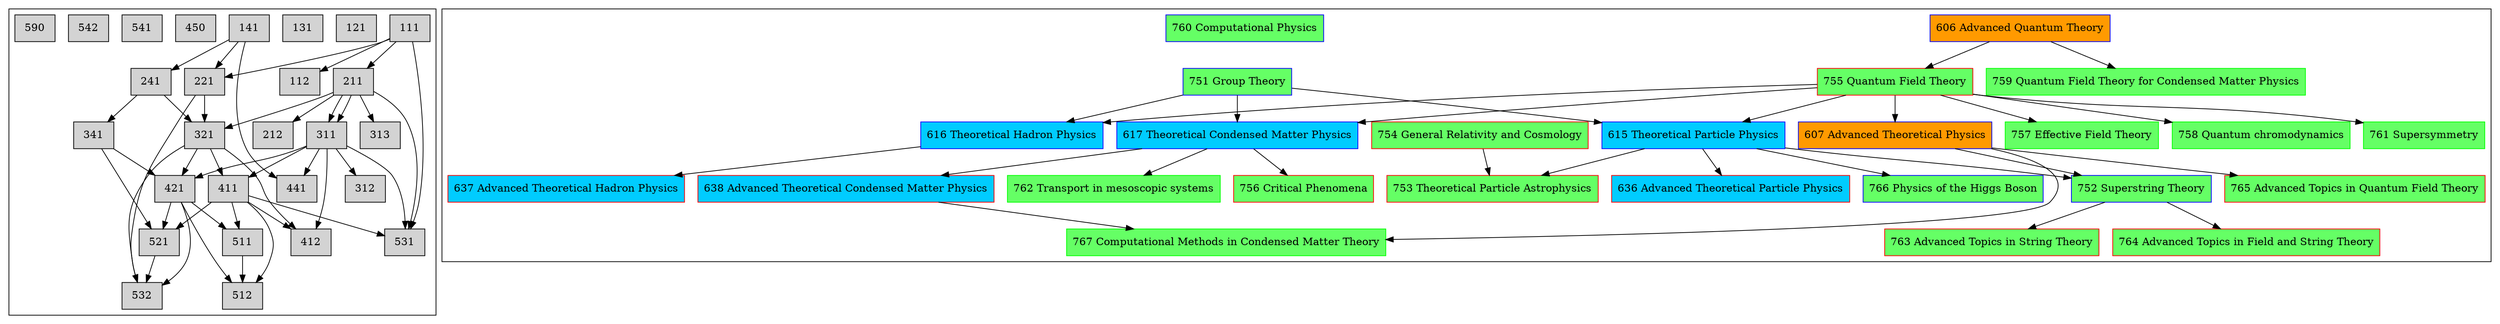 // Copyright © 2015 Martin Ueding <dev@martin-ueding.de>

digraph {
    node [shape=box style=filled]

    subgraph cluster_bachelor {
        111
        112

        121
        131

        141
        450

        541
        542
        590


        111 -> 112
        211 -> 212
        111 -> 211
        211 -> 311
        311 -> 412
        141, 111 -> 221
        141 -> 241
        211 -> 311
        311 -> 312
        211 -> 313
        241, 221, 211 -> 321
        241 -> 341
        311, 321 -> 411
        411, 321 -> 412
        341, 321, 311 -> 421
        311, 141 -> 441
        411, 421 -> 511
        411, 421, 511 -> 512
        341, 421, 411 -> 521

        111, 211, 311, 411 -> 531
        221, 321, 421, 521 -> 532
    }

    subgraph cluster_master_theory {
        {
            node[fillcolor="#FF9A00"]

            606 [label="606 Advanced Quantum Theory" color=blue]
            607 [label="607 Advanced Theoretical Physics" color=blue]
        }

        // Elective lectures
        {
            node[fillcolor="#65FF65"]

            751 [label="751 Group Theory" color=blue]
            752 [label="752 Superstring Theory" color=blue]
            753 [label="753 Theoretical Particle Astrophysics" color=red]
            754 [label="754 General Relativity and Cosmology" color=red]
            755 [label="755 Quantum Field Theory" color=red]
            756 [label="756 Critical Phenomena" color=red]
            757 [label="757 Effective Field Theory" color=green]
            758 [label="758 Quantum chromodynamics" color=green]
            759 [label="759 Quantum Field Theory for Condensed Matter Physics" color=green]
            760 [label="760 Computational Physics" color=blue]
            761 [label="761 Supersymmetry" color=green]
            762 [label="762 Transport in mesoscopic systems" color=green]
            763 [label="763 Advanced Topics in String Theory" color=red]
            764 [label="764 Advanced Topics in Field and String Theory" color=red]
            765 [label="765 Advanced Topics in Quantum Field Theory" color=red]
            766 [label="766 Physics of the Higgs Boson" color=blue]
            767 [label="767 Computational Methods in Condensed Matter Theory" color=green]
        }

        // Specialization 1
        {
            node[fillcolor="#00CCFF"]

            615 [label="615 Theoretical Particle Physics" color=blue]
            616 [label="616 Theoretical Hadron Physics" color=blue]
            617 [label="617 Theoretical Condensed Matter Physics" color=blue]

            636 [label="636 Advanced Theoretical Particle Physics" color=red]
            637 [label="637 Advanced Theoretical Hadron Physics" color=red]
            638 [label="638 Advanced Theoretical Condensed Matter Physics" color=red]
        }


        // Seminar
        {
            node[fillcolor="#FFFF00"]
        }

        // Thesis
        {
            node[fillcolor="#CC9AFF"]
        }

        606 -> 755, 759
        751 -> 616, 615, 617
        755 -> 757, 758, 616, 615, 607, 761, 617
        754 -> 753
        615 -> 753, 636, 752, 766
        616 -> 637
        617 -> 762, 638, 756
        638 -> 767
        607 -> 752, 765, 767
        752 -> 763, 764
    }
}

// vim: autoindent
